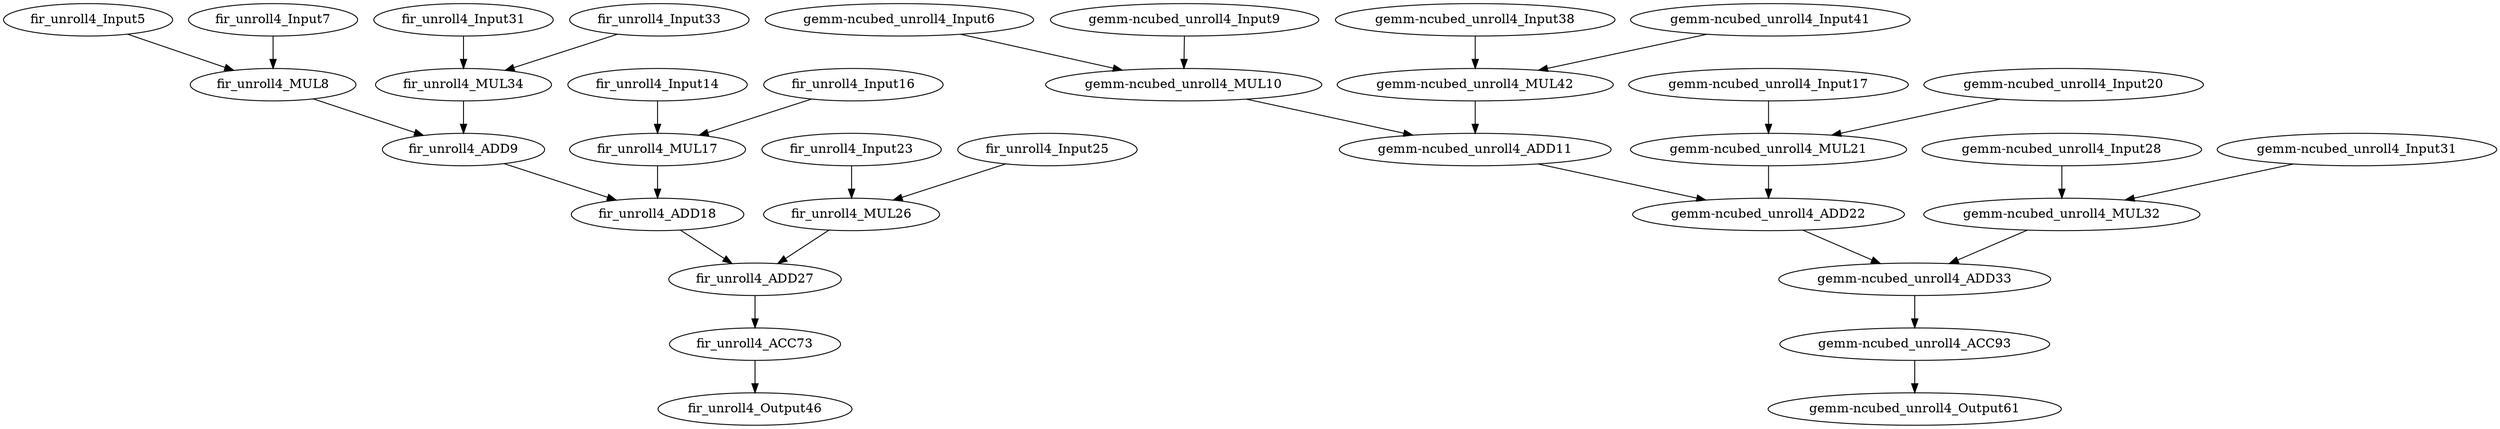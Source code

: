 digraph "merge-dfg" {
fir_unroll4_Input5 [offset="0, 28", opcode=input, pattern="-16, 2, 20, 1017", ref_name="fir_unroll4_input", size=4096];
fir_unroll4_Input7 [offset="0, 0", opcode=input, pattern="16, 2, -16, 1017", ref_name="fir_unroll4_coefficients", size=32];
fir_unroll4_MUL8 [opcode=mul];
fir_unroll4_ADD9 [opcode=add];
fir_unroll4_Input14 [offset="0, 24", opcode=input, pattern="-16, 2, 20, 1017", ref_name="fir_unroll4_input", size=4096];
fir_unroll4_Input16 [offset="0, 4", opcode=input, pattern="16, 2, -16, 1017", ref_name="fir_unroll4_coefficients", size=32];
fir_unroll4_MUL17 [opcode=mul];
fir_unroll4_ADD18 [opcode=add];
fir_unroll4_Input23 [offset="0, 20", opcode=input, pattern="-16, 2, 20, 1017", ref_name="fir_unroll4_input", size=4096];
fir_unroll4_Input25 [offset="0, 8", opcode=input, pattern="16, 2, -16, 1017", ref_name="fir_unroll4_coefficients", size=32];
fir_unroll4_MUL26 [opcode=mul];
fir_unroll4_ADD27 [opcode=add];
fir_unroll4_Input31 [offset="0, 16", opcode=input, pattern="-16, 2, 20, 1017", ref_name="fir_unroll4_input", size=4096];
fir_unroll4_Input33 [offset="0, 12", opcode=input, pattern="16, 2, -16, 1017", ref_name="fir_unroll4_coefficients", size=32];
fir_unroll4_MUL34 [opcode=mul];
fir_unroll4_Output46 [offset="16, 12", opcode=output, pattern="0, 2, 4, 1017", ref_name="fir_unroll4_output", size=4080];
fir_unroll4_ACC73 [acc_first=1, acc_params="0, 2, 1, 1017", opcode=acc];
fir_unroll4_Input5 -> fir_unroll4_MUL8  [operand=1];
fir_unroll4_Input7 -> fir_unroll4_MUL8  [operand=0];
fir_unroll4_MUL8 -> fir_unroll4_ADD9  [operand=0];
fir_unroll4_ADD9 -> fir_unroll4_ADD18  [operand=1];
fir_unroll4_Input14 -> fir_unroll4_MUL17  [operand=1];
fir_unroll4_Input16 -> fir_unroll4_MUL17  [operand=0];
fir_unroll4_MUL17 -> fir_unroll4_ADD18  [operand=0];
fir_unroll4_ADD18 -> fir_unroll4_ADD27  [operand=1];
fir_unroll4_Input23 -> fir_unroll4_MUL26  [operand=1];
fir_unroll4_Input25 -> fir_unroll4_MUL26  [operand=0];
fir_unroll4_MUL26 -> fir_unroll4_ADD27  [operand=0];
fir_unroll4_Input31 -> fir_unroll4_MUL34  [operand=1];
fir_unroll4_Input33 -> fir_unroll4_MUL34  [operand=0];
fir_unroll4_MUL34 -> fir_unroll4_ADD9  [operand=1];
fir_unroll4_ADD27 -> fir_unroll4_ACC73  [operand=0];
fir_unroll4_ACC73 -> fir_unroll4_Output46  [operand=0];
"gemm-ncubed_unroll4_Input6" [offset="0, 0", opcode=input, pattern="16, 8, -112, 32, 16, 32", ref_name="gemm-ncubed_unroll4_m1", size=4096];
"gemm-ncubed_unroll4_Input9" [offset="0, 0", opcode=input, pattern="512, 8, -3580, 32, -3708, 32", ref_name="gemm-ncubed_unroll4_m2", size=4096];
"gemm-ncubed_unroll4_MUL10" [opcode=mul];
"gemm-ncubed_unroll4_ADD11" [opcode=add];
"gemm-ncubed_unroll4_Input17" [offset="0, 4", opcode=input, pattern="16, 8, -112, 32, 16, 32", ref_name="gemm-ncubed_unroll4_m1", size=4096];
"gemm-ncubed_unroll4_Input20" [offset="0, 128", opcode=input, pattern="512, 8, -3580, 32, -3708, 32", ref_name="gemm-ncubed_unroll4_m2", size=4096];
"gemm-ncubed_unroll4_MUL21" [opcode=mul];
"gemm-ncubed_unroll4_ADD22" [opcode=add];
"gemm-ncubed_unroll4_Input28" [offset="0, 8", opcode=input, pattern="16, 8, -112, 32, 16, 32", ref_name="gemm-ncubed_unroll4_m1", size=4096];
"gemm-ncubed_unroll4_Input31" [offset="0, 256", opcode=input, pattern="512, 8, -3580, 32, -3708, 32", ref_name="gemm-ncubed_unroll4_m2", size=4096];
"gemm-ncubed_unroll4_MUL32" [opcode=mul];
"gemm-ncubed_unroll4_ADD33" [opcode=add];
"gemm-ncubed_unroll4_Input38" [offset="0, 12", opcode=input, pattern="16, 8, -112, 32, 16, 32", ref_name="gemm-ncubed_unroll4_m1", size=4096];
"gemm-ncubed_unroll4_Input41" [offset="0, 384", opcode=input, pattern="512, 8, -3580, 32, -3708, 32", ref_name="gemm-ncubed_unroll4_m2", size=4096];
"gemm-ncubed_unroll4_MUL42" [opcode=mul];
"gemm-ncubed_unroll4_Output61" [offset="0, 0", opcode=output, pattern="0, 8, 4, 32, 4, 32", ref_name="gemm-ncubed_unroll4_prod", size=4096];
"gemm-ncubed_unroll4_ACC93" [acc_first=1, acc_params="0, 8, 1, 1024", opcode=acc];
"gemm-ncubed_unroll4_Input6" -> "gemm-ncubed_unroll4_MUL10"  [operand=1];
"gemm-ncubed_unroll4_Input9" -> "gemm-ncubed_unroll4_MUL10"  [operand=0];
"gemm-ncubed_unroll4_MUL10" -> "gemm-ncubed_unroll4_ADD11"  [operand=0];
"gemm-ncubed_unroll4_ADD11" -> "gemm-ncubed_unroll4_ADD22"  [operand=1];
"gemm-ncubed_unroll4_Input17" -> "gemm-ncubed_unroll4_MUL21"  [operand=1];
"gemm-ncubed_unroll4_Input20" -> "gemm-ncubed_unroll4_MUL21"  [operand=0];
"gemm-ncubed_unroll4_MUL21" -> "gemm-ncubed_unroll4_ADD22"  [operand=0];
"gemm-ncubed_unroll4_ADD22" -> "gemm-ncubed_unroll4_ADD33"  [operand=1];
"gemm-ncubed_unroll4_Input28" -> "gemm-ncubed_unroll4_MUL32"  [operand=1];
"gemm-ncubed_unroll4_Input31" -> "gemm-ncubed_unroll4_MUL32"  [operand=0];
"gemm-ncubed_unroll4_MUL32" -> "gemm-ncubed_unroll4_ADD33"  [operand=0];
"gemm-ncubed_unroll4_Input38" -> "gemm-ncubed_unroll4_MUL42"  [operand=1];
"gemm-ncubed_unroll4_Input41" -> "gemm-ncubed_unroll4_MUL42"  [operand=0];
"gemm-ncubed_unroll4_MUL42" -> "gemm-ncubed_unroll4_ADD11"  [operand=1];
"gemm-ncubed_unroll4_ADD33" -> "gemm-ncubed_unroll4_ACC93"  [operand=0];
"gemm-ncubed_unroll4_ACC93" -> "gemm-ncubed_unroll4_Output61"  [operand=0];
}
